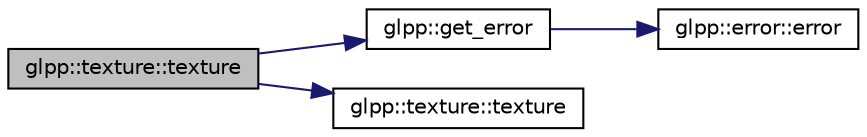 digraph "glpp::texture::texture"
{
  edge [fontname="Helvetica",fontsize="10",labelfontname="Helvetica",labelfontsize="10"];
  node [fontname="Helvetica",fontsize="10",shape=record];
  rankdir="LR";
  Node1 [label="glpp::texture::texture",height=0.2,width=0.4,color="black", fillcolor="grey75", style="filled", fontcolor="black"];
  Node1 -> Node2 [color="midnightblue",fontsize="10",style="solid",fontname="Helvetica"];
  Node2 [label="glpp::get_error",height=0.2,width=0.4,color="black", fillcolor="white", style="filled",URL="$namespaceglpp.html#a40e9dba1fac476445cacac9d524fa623",tooltip="Check if OpenGL has raised an error. "];
  Node2 -> Node3 [color="midnightblue",fontsize="10",style="solid",fontname="Helvetica"];
  Node3 [label="glpp::error::error",height=0.2,width=0.4,color="black", fillcolor="white", style="filled",URL="$classglpp_1_1error.html#aca53147c703f90cced018e8592ef28ea"];
  Node1 -> Node4 [color="midnightblue",fontsize="10",style="solid",fontname="Helvetica"];
  Node4 [label="glpp::texture::texture",height=0.2,width=0.4,color="black", fillcolor="white", style="filled",URL="$classglpp_1_1texture.html#a185be01a6e7167e5fc8797df2fa927d3",tooltip="The default constructor. "];
}
